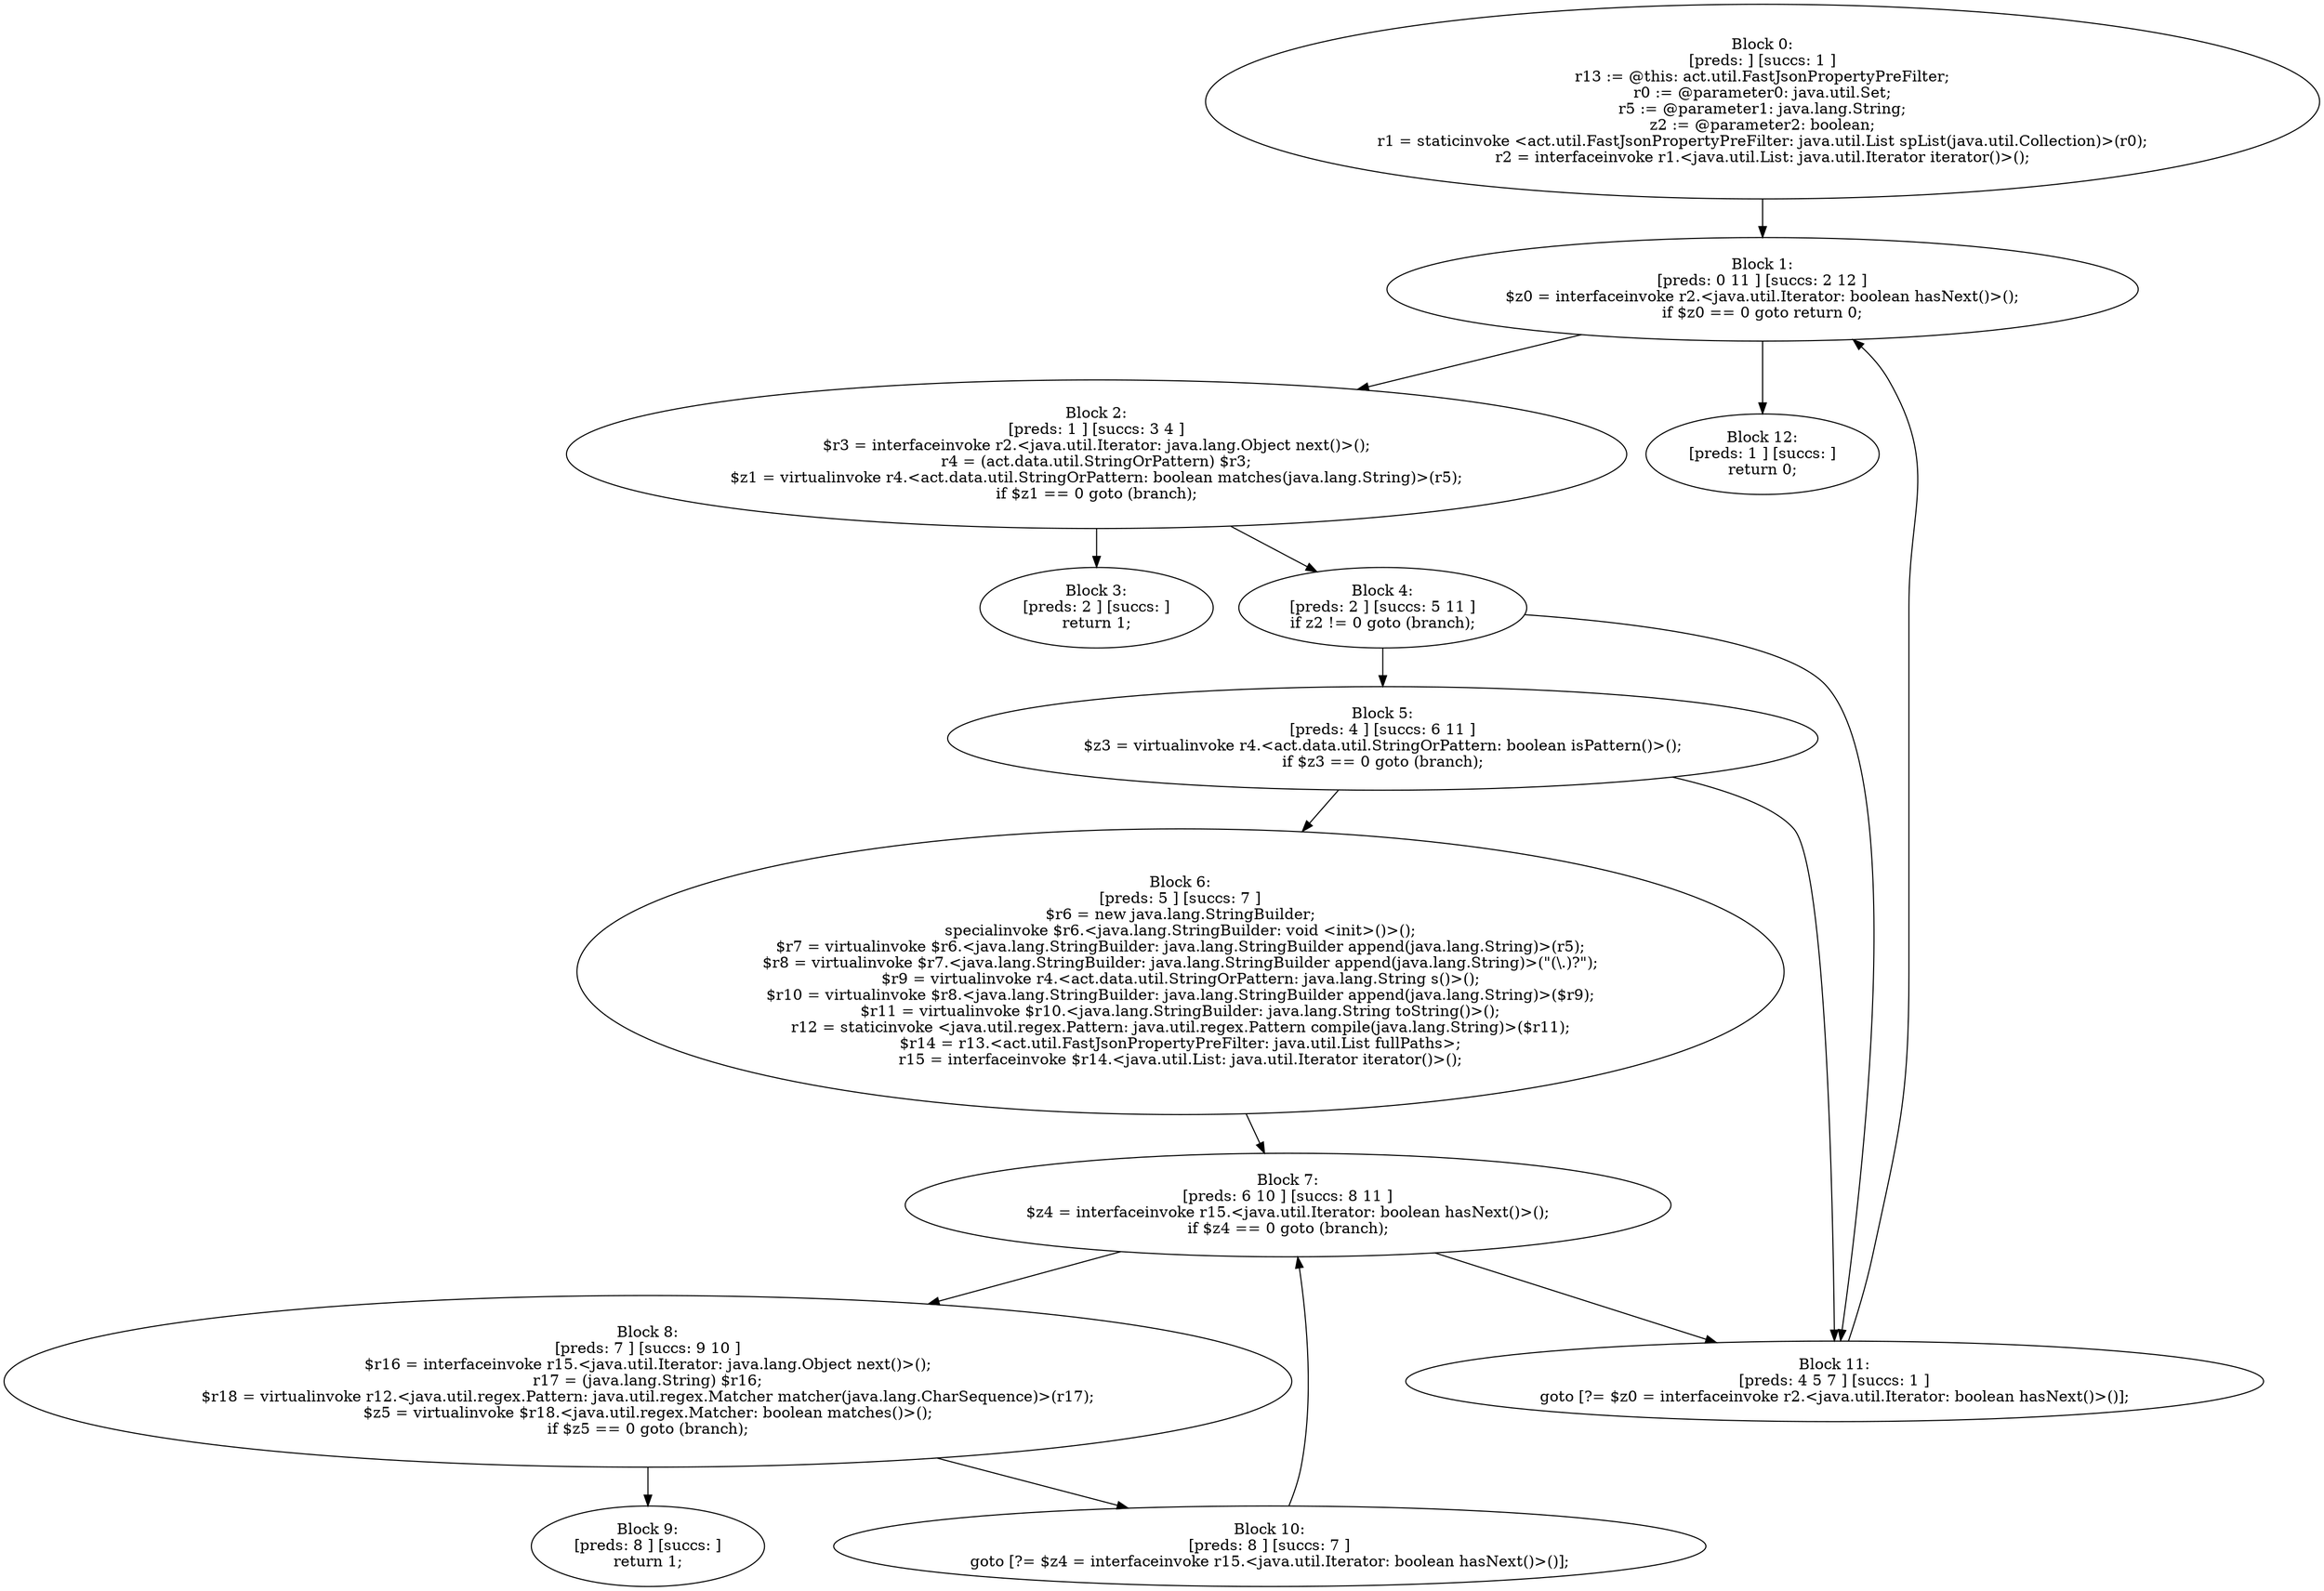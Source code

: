 digraph "unitGraph" {
    "Block 0:
[preds: ] [succs: 1 ]
r13 := @this: act.util.FastJsonPropertyPreFilter;
r0 := @parameter0: java.util.Set;
r5 := @parameter1: java.lang.String;
z2 := @parameter2: boolean;
r1 = staticinvoke <act.util.FastJsonPropertyPreFilter: java.util.List spList(java.util.Collection)>(r0);
r2 = interfaceinvoke r1.<java.util.List: java.util.Iterator iterator()>();
"
    "Block 1:
[preds: 0 11 ] [succs: 2 12 ]
$z0 = interfaceinvoke r2.<java.util.Iterator: boolean hasNext()>();
if $z0 == 0 goto return 0;
"
    "Block 2:
[preds: 1 ] [succs: 3 4 ]
$r3 = interfaceinvoke r2.<java.util.Iterator: java.lang.Object next()>();
r4 = (act.data.util.StringOrPattern) $r3;
$z1 = virtualinvoke r4.<act.data.util.StringOrPattern: boolean matches(java.lang.String)>(r5);
if $z1 == 0 goto (branch);
"
    "Block 3:
[preds: 2 ] [succs: ]
return 1;
"
    "Block 4:
[preds: 2 ] [succs: 5 11 ]
if z2 != 0 goto (branch);
"
    "Block 5:
[preds: 4 ] [succs: 6 11 ]
$z3 = virtualinvoke r4.<act.data.util.StringOrPattern: boolean isPattern()>();
if $z3 == 0 goto (branch);
"
    "Block 6:
[preds: 5 ] [succs: 7 ]
$r6 = new java.lang.StringBuilder;
specialinvoke $r6.<java.lang.StringBuilder: void <init>()>();
$r7 = virtualinvoke $r6.<java.lang.StringBuilder: java.lang.StringBuilder append(java.lang.String)>(r5);
$r8 = virtualinvoke $r7.<java.lang.StringBuilder: java.lang.StringBuilder append(java.lang.String)>(\"(\\.)?\");
$r9 = virtualinvoke r4.<act.data.util.StringOrPattern: java.lang.String s()>();
$r10 = virtualinvoke $r8.<java.lang.StringBuilder: java.lang.StringBuilder append(java.lang.String)>($r9);
$r11 = virtualinvoke $r10.<java.lang.StringBuilder: java.lang.String toString()>();
r12 = staticinvoke <java.util.regex.Pattern: java.util.regex.Pattern compile(java.lang.String)>($r11);
$r14 = r13.<act.util.FastJsonPropertyPreFilter: java.util.List fullPaths>;
r15 = interfaceinvoke $r14.<java.util.List: java.util.Iterator iterator()>();
"
    "Block 7:
[preds: 6 10 ] [succs: 8 11 ]
$z4 = interfaceinvoke r15.<java.util.Iterator: boolean hasNext()>();
if $z4 == 0 goto (branch);
"
    "Block 8:
[preds: 7 ] [succs: 9 10 ]
$r16 = interfaceinvoke r15.<java.util.Iterator: java.lang.Object next()>();
r17 = (java.lang.String) $r16;
$r18 = virtualinvoke r12.<java.util.regex.Pattern: java.util.regex.Matcher matcher(java.lang.CharSequence)>(r17);
$z5 = virtualinvoke $r18.<java.util.regex.Matcher: boolean matches()>();
if $z5 == 0 goto (branch);
"
    "Block 9:
[preds: 8 ] [succs: ]
return 1;
"
    "Block 10:
[preds: 8 ] [succs: 7 ]
goto [?= $z4 = interfaceinvoke r15.<java.util.Iterator: boolean hasNext()>()];
"
    "Block 11:
[preds: 4 5 7 ] [succs: 1 ]
goto [?= $z0 = interfaceinvoke r2.<java.util.Iterator: boolean hasNext()>()];
"
    "Block 12:
[preds: 1 ] [succs: ]
return 0;
"
    "Block 0:
[preds: ] [succs: 1 ]
r13 := @this: act.util.FastJsonPropertyPreFilter;
r0 := @parameter0: java.util.Set;
r5 := @parameter1: java.lang.String;
z2 := @parameter2: boolean;
r1 = staticinvoke <act.util.FastJsonPropertyPreFilter: java.util.List spList(java.util.Collection)>(r0);
r2 = interfaceinvoke r1.<java.util.List: java.util.Iterator iterator()>();
"->"Block 1:
[preds: 0 11 ] [succs: 2 12 ]
$z0 = interfaceinvoke r2.<java.util.Iterator: boolean hasNext()>();
if $z0 == 0 goto return 0;
";
    "Block 1:
[preds: 0 11 ] [succs: 2 12 ]
$z0 = interfaceinvoke r2.<java.util.Iterator: boolean hasNext()>();
if $z0 == 0 goto return 0;
"->"Block 2:
[preds: 1 ] [succs: 3 4 ]
$r3 = interfaceinvoke r2.<java.util.Iterator: java.lang.Object next()>();
r4 = (act.data.util.StringOrPattern) $r3;
$z1 = virtualinvoke r4.<act.data.util.StringOrPattern: boolean matches(java.lang.String)>(r5);
if $z1 == 0 goto (branch);
";
    "Block 1:
[preds: 0 11 ] [succs: 2 12 ]
$z0 = interfaceinvoke r2.<java.util.Iterator: boolean hasNext()>();
if $z0 == 0 goto return 0;
"->"Block 12:
[preds: 1 ] [succs: ]
return 0;
";
    "Block 2:
[preds: 1 ] [succs: 3 4 ]
$r3 = interfaceinvoke r2.<java.util.Iterator: java.lang.Object next()>();
r4 = (act.data.util.StringOrPattern) $r3;
$z1 = virtualinvoke r4.<act.data.util.StringOrPattern: boolean matches(java.lang.String)>(r5);
if $z1 == 0 goto (branch);
"->"Block 3:
[preds: 2 ] [succs: ]
return 1;
";
    "Block 2:
[preds: 1 ] [succs: 3 4 ]
$r3 = interfaceinvoke r2.<java.util.Iterator: java.lang.Object next()>();
r4 = (act.data.util.StringOrPattern) $r3;
$z1 = virtualinvoke r4.<act.data.util.StringOrPattern: boolean matches(java.lang.String)>(r5);
if $z1 == 0 goto (branch);
"->"Block 4:
[preds: 2 ] [succs: 5 11 ]
if z2 != 0 goto (branch);
";
    "Block 4:
[preds: 2 ] [succs: 5 11 ]
if z2 != 0 goto (branch);
"->"Block 5:
[preds: 4 ] [succs: 6 11 ]
$z3 = virtualinvoke r4.<act.data.util.StringOrPattern: boolean isPattern()>();
if $z3 == 0 goto (branch);
";
    "Block 4:
[preds: 2 ] [succs: 5 11 ]
if z2 != 0 goto (branch);
"->"Block 11:
[preds: 4 5 7 ] [succs: 1 ]
goto [?= $z0 = interfaceinvoke r2.<java.util.Iterator: boolean hasNext()>()];
";
    "Block 5:
[preds: 4 ] [succs: 6 11 ]
$z3 = virtualinvoke r4.<act.data.util.StringOrPattern: boolean isPattern()>();
if $z3 == 0 goto (branch);
"->"Block 6:
[preds: 5 ] [succs: 7 ]
$r6 = new java.lang.StringBuilder;
specialinvoke $r6.<java.lang.StringBuilder: void <init>()>();
$r7 = virtualinvoke $r6.<java.lang.StringBuilder: java.lang.StringBuilder append(java.lang.String)>(r5);
$r8 = virtualinvoke $r7.<java.lang.StringBuilder: java.lang.StringBuilder append(java.lang.String)>(\"(\\.)?\");
$r9 = virtualinvoke r4.<act.data.util.StringOrPattern: java.lang.String s()>();
$r10 = virtualinvoke $r8.<java.lang.StringBuilder: java.lang.StringBuilder append(java.lang.String)>($r9);
$r11 = virtualinvoke $r10.<java.lang.StringBuilder: java.lang.String toString()>();
r12 = staticinvoke <java.util.regex.Pattern: java.util.regex.Pattern compile(java.lang.String)>($r11);
$r14 = r13.<act.util.FastJsonPropertyPreFilter: java.util.List fullPaths>;
r15 = interfaceinvoke $r14.<java.util.List: java.util.Iterator iterator()>();
";
    "Block 5:
[preds: 4 ] [succs: 6 11 ]
$z3 = virtualinvoke r4.<act.data.util.StringOrPattern: boolean isPattern()>();
if $z3 == 0 goto (branch);
"->"Block 11:
[preds: 4 5 7 ] [succs: 1 ]
goto [?= $z0 = interfaceinvoke r2.<java.util.Iterator: boolean hasNext()>()];
";
    "Block 6:
[preds: 5 ] [succs: 7 ]
$r6 = new java.lang.StringBuilder;
specialinvoke $r6.<java.lang.StringBuilder: void <init>()>();
$r7 = virtualinvoke $r6.<java.lang.StringBuilder: java.lang.StringBuilder append(java.lang.String)>(r5);
$r8 = virtualinvoke $r7.<java.lang.StringBuilder: java.lang.StringBuilder append(java.lang.String)>(\"(\\.)?\");
$r9 = virtualinvoke r4.<act.data.util.StringOrPattern: java.lang.String s()>();
$r10 = virtualinvoke $r8.<java.lang.StringBuilder: java.lang.StringBuilder append(java.lang.String)>($r9);
$r11 = virtualinvoke $r10.<java.lang.StringBuilder: java.lang.String toString()>();
r12 = staticinvoke <java.util.regex.Pattern: java.util.regex.Pattern compile(java.lang.String)>($r11);
$r14 = r13.<act.util.FastJsonPropertyPreFilter: java.util.List fullPaths>;
r15 = interfaceinvoke $r14.<java.util.List: java.util.Iterator iterator()>();
"->"Block 7:
[preds: 6 10 ] [succs: 8 11 ]
$z4 = interfaceinvoke r15.<java.util.Iterator: boolean hasNext()>();
if $z4 == 0 goto (branch);
";
    "Block 7:
[preds: 6 10 ] [succs: 8 11 ]
$z4 = interfaceinvoke r15.<java.util.Iterator: boolean hasNext()>();
if $z4 == 0 goto (branch);
"->"Block 8:
[preds: 7 ] [succs: 9 10 ]
$r16 = interfaceinvoke r15.<java.util.Iterator: java.lang.Object next()>();
r17 = (java.lang.String) $r16;
$r18 = virtualinvoke r12.<java.util.regex.Pattern: java.util.regex.Matcher matcher(java.lang.CharSequence)>(r17);
$z5 = virtualinvoke $r18.<java.util.regex.Matcher: boolean matches()>();
if $z5 == 0 goto (branch);
";
    "Block 7:
[preds: 6 10 ] [succs: 8 11 ]
$z4 = interfaceinvoke r15.<java.util.Iterator: boolean hasNext()>();
if $z4 == 0 goto (branch);
"->"Block 11:
[preds: 4 5 7 ] [succs: 1 ]
goto [?= $z0 = interfaceinvoke r2.<java.util.Iterator: boolean hasNext()>()];
";
    "Block 8:
[preds: 7 ] [succs: 9 10 ]
$r16 = interfaceinvoke r15.<java.util.Iterator: java.lang.Object next()>();
r17 = (java.lang.String) $r16;
$r18 = virtualinvoke r12.<java.util.regex.Pattern: java.util.regex.Matcher matcher(java.lang.CharSequence)>(r17);
$z5 = virtualinvoke $r18.<java.util.regex.Matcher: boolean matches()>();
if $z5 == 0 goto (branch);
"->"Block 9:
[preds: 8 ] [succs: ]
return 1;
";
    "Block 8:
[preds: 7 ] [succs: 9 10 ]
$r16 = interfaceinvoke r15.<java.util.Iterator: java.lang.Object next()>();
r17 = (java.lang.String) $r16;
$r18 = virtualinvoke r12.<java.util.regex.Pattern: java.util.regex.Matcher matcher(java.lang.CharSequence)>(r17);
$z5 = virtualinvoke $r18.<java.util.regex.Matcher: boolean matches()>();
if $z5 == 0 goto (branch);
"->"Block 10:
[preds: 8 ] [succs: 7 ]
goto [?= $z4 = interfaceinvoke r15.<java.util.Iterator: boolean hasNext()>()];
";
    "Block 10:
[preds: 8 ] [succs: 7 ]
goto [?= $z4 = interfaceinvoke r15.<java.util.Iterator: boolean hasNext()>()];
"->"Block 7:
[preds: 6 10 ] [succs: 8 11 ]
$z4 = interfaceinvoke r15.<java.util.Iterator: boolean hasNext()>();
if $z4 == 0 goto (branch);
";
    "Block 11:
[preds: 4 5 7 ] [succs: 1 ]
goto [?= $z0 = interfaceinvoke r2.<java.util.Iterator: boolean hasNext()>()];
"->"Block 1:
[preds: 0 11 ] [succs: 2 12 ]
$z0 = interfaceinvoke r2.<java.util.Iterator: boolean hasNext()>();
if $z0 == 0 goto return 0;
";
}
